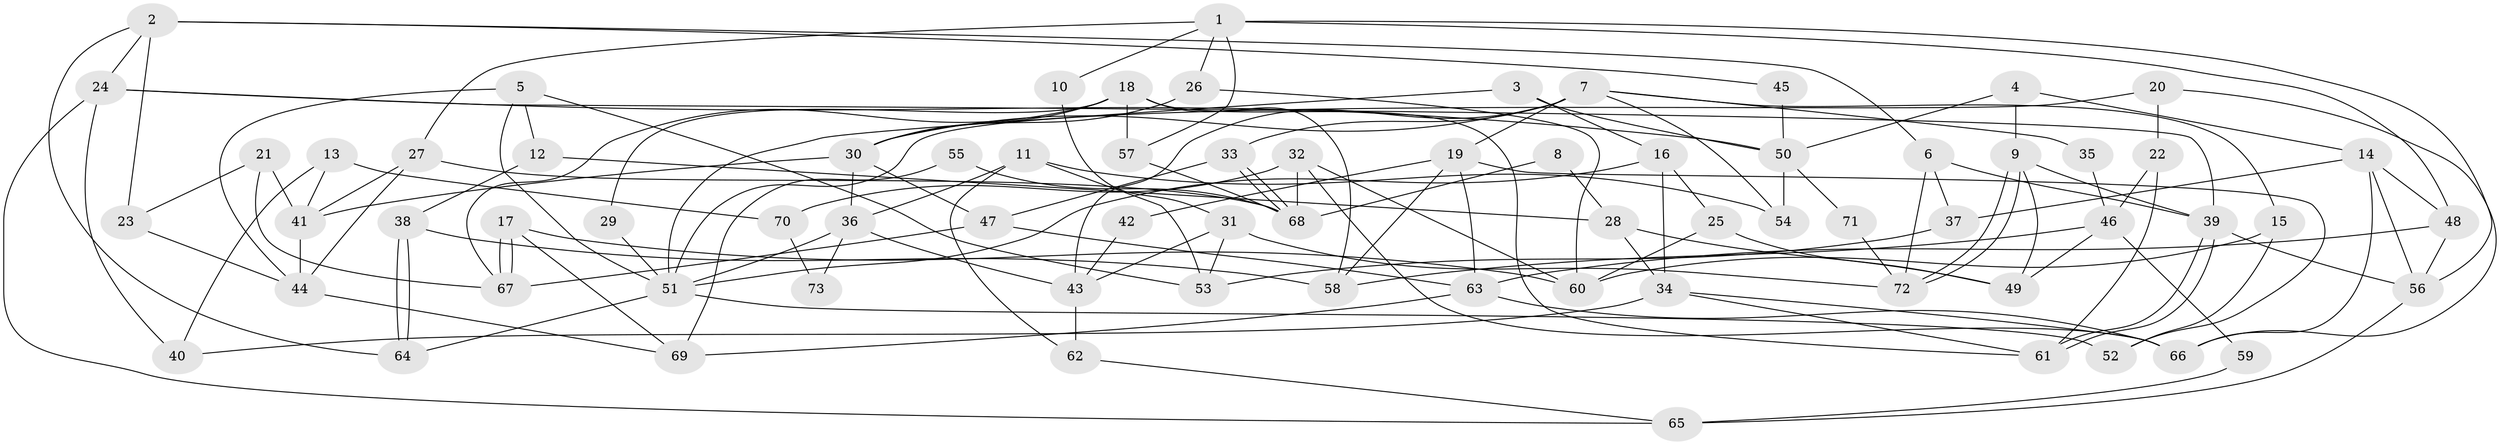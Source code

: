 // coarse degree distribution, {7: 0.1276595744680851, 6: 0.10638297872340426, 3: 0.1276595744680851, 5: 0.14893617021276595, 4: 0.2765957446808511, 8: 0.0851063829787234, 2: 0.10638297872340426, 9: 0.02127659574468085}
// Generated by graph-tools (version 1.1) at 2025/42/03/06/25 10:42:00]
// undirected, 73 vertices, 146 edges
graph export_dot {
graph [start="1"]
  node [color=gray90,style=filled];
  1;
  2;
  3;
  4;
  5;
  6;
  7;
  8;
  9;
  10;
  11;
  12;
  13;
  14;
  15;
  16;
  17;
  18;
  19;
  20;
  21;
  22;
  23;
  24;
  25;
  26;
  27;
  28;
  29;
  30;
  31;
  32;
  33;
  34;
  35;
  36;
  37;
  38;
  39;
  40;
  41;
  42;
  43;
  44;
  45;
  46;
  47;
  48;
  49;
  50;
  51;
  52;
  53;
  54;
  55;
  56;
  57;
  58;
  59;
  60;
  61;
  62;
  63;
  64;
  65;
  66;
  67;
  68;
  69;
  70;
  71;
  72;
  73;
  1 -- 27;
  1 -- 26;
  1 -- 10;
  1 -- 48;
  1 -- 56;
  1 -- 57;
  2 -- 6;
  2 -- 24;
  2 -- 23;
  2 -- 45;
  2 -- 64;
  3 -- 16;
  3 -- 51;
  3 -- 50;
  4 -- 14;
  4 -- 9;
  4 -- 50;
  5 -- 12;
  5 -- 44;
  5 -- 51;
  5 -- 53;
  6 -- 37;
  6 -- 39;
  6 -- 72;
  7 -- 54;
  7 -- 30;
  7 -- 15;
  7 -- 19;
  7 -- 33;
  7 -- 35;
  7 -- 43;
  8 -- 28;
  8 -- 68;
  9 -- 39;
  9 -- 72;
  9 -- 72;
  9 -- 49;
  10 -- 31;
  11 -- 53;
  11 -- 36;
  11 -- 54;
  11 -- 62;
  12 -- 28;
  12 -- 38;
  13 -- 41;
  13 -- 40;
  13 -- 70;
  14 -- 56;
  14 -- 48;
  14 -- 37;
  14 -- 66;
  15 -- 52;
  15 -- 60;
  16 -- 51;
  16 -- 34;
  16 -- 25;
  17 -- 67;
  17 -- 67;
  17 -- 60;
  17 -- 69;
  18 -- 57;
  18 -- 30;
  18 -- 29;
  18 -- 58;
  18 -- 61;
  18 -- 67;
  19 -- 63;
  19 -- 42;
  19 -- 52;
  19 -- 58;
  20 -- 51;
  20 -- 66;
  20 -- 22;
  21 -- 23;
  21 -- 67;
  21 -- 41;
  22 -- 61;
  22 -- 46;
  23 -- 44;
  24 -- 50;
  24 -- 65;
  24 -- 39;
  24 -- 40;
  25 -- 49;
  25 -- 60;
  26 -- 30;
  26 -- 60;
  27 -- 41;
  27 -- 68;
  27 -- 44;
  28 -- 49;
  28 -- 34;
  29 -- 51;
  30 -- 41;
  30 -- 47;
  30 -- 36;
  31 -- 72;
  31 -- 43;
  31 -- 53;
  32 -- 60;
  32 -- 66;
  32 -- 68;
  32 -- 70;
  33 -- 68;
  33 -- 68;
  33 -- 47;
  34 -- 61;
  34 -- 66;
  34 -- 40;
  35 -- 46;
  36 -- 51;
  36 -- 43;
  36 -- 73;
  37 -- 53;
  38 -- 64;
  38 -- 64;
  38 -- 58;
  39 -- 61;
  39 -- 61;
  39 -- 56;
  41 -- 44;
  42 -- 43;
  43 -- 62;
  44 -- 69;
  45 -- 50;
  46 -- 58;
  46 -- 49;
  46 -- 59;
  47 -- 67;
  47 -- 63;
  48 -- 56;
  48 -- 63;
  50 -- 54;
  50 -- 71;
  51 -- 64;
  51 -- 52;
  55 -- 68;
  55 -- 69;
  56 -- 65;
  57 -- 68;
  59 -- 65;
  62 -- 65;
  63 -- 66;
  63 -- 69;
  70 -- 73;
  71 -- 72;
}
